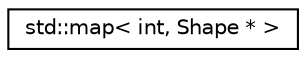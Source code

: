 digraph "Graphical Class Hierarchy"
{
  edge [fontname="Helvetica",fontsize="10",labelfontname="Helvetica",labelfontsize="10"];
  node [fontname="Helvetica",fontsize="10",shape=record];
  rankdir="LR";
  Node0 [label="std::map\< int, Shape * \>",height=0.2,width=0.4,color="black", fillcolor="white", style="filled",URL="$classstd_1_1map.html"];
}

